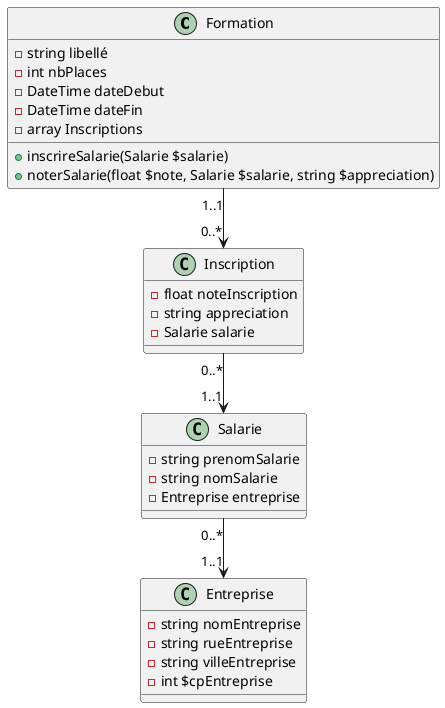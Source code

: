 @startuml
'https://plantuml.com/class-diagram

class Formation{
'ATTRIBUTS
- string libellé
- int nbPlaces
- DateTime dateDebut
- DateTime dateFin
- array Inscriptions

'METHODES
+ inscrireSalarie(Salarie $salarie)
+ noterSalarie(float $note, Salarie $salarie, string $appreciation)
}

class Entreprise{
- string nomEntreprise
- string rueEntreprise
- string villeEntreprise
- int $cpEntreprise
}

class Salarie{
- string prenomSalarie
- string nomSalarie
- Entreprise entreprise
}

class Inscription{
- float noteInscription
- string appreciation
- Salarie salarie
}

Formation "1..1"-->"0..*" Inscription
Inscription "0..*"-->"1..1" Salarie
Salarie "0..*"-->"1..1" Entreprise

@enduml